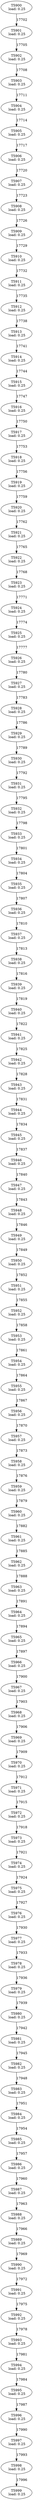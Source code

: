 digraph taskgraph {
	T5900 [label= "T5900\n load: 0.25"];
	T5901 [label= "T5901\n load: 0.25"];
	T5900 -> T5901[label=17702];
	T5902 [label= "T5902\n load: 0.25"];
	T5901 -> T5902[label=17705];
	T5903 [label= "T5903\n load: 0.25"];
	T5902 -> T5903[label=17708];
	T5904 [label= "T5904\n load: 0.25"];
	T5903 -> T5904[label=17711];
	T5905 [label= "T5905\n load: 0.25"];
	T5904 -> T5905[label=17714];
	T5906 [label= "T5906\n load: 0.25"];
	T5905 -> T5906[label=17717];
	T5907 [label= "T5907\n load: 0.25"];
	T5906 -> T5907[label=17720];
	T5908 [label= "T5908\n load: 0.25"];
	T5907 -> T5908[label=17723];
	T5909 [label= "T5909\n load: 0.25"];
	T5908 -> T5909[label=17726];
	T5910 [label= "T5910\n load: 0.25"];
	T5909 -> T5910[label=17729];
	T5911 [label= "T5911\n load: 0.25"];
	T5910 -> T5911[label=17732];
	T5912 [label= "T5912\n load: 0.25"];
	T5911 -> T5912[label=17735];
	T5913 [label= "T5913\n load: 0.25"];
	T5912 -> T5913[label=17738];
	T5914 [label= "T5914\n load: 0.25"];
	T5913 -> T5914[label=17741];
	T5915 [label= "T5915\n load: 0.25"];
	T5914 -> T5915[label=17744];
	T5916 [label= "T5916\n load: 0.25"];
	T5915 -> T5916[label=17747];
	T5917 [label= "T5917\n load: 0.25"];
	T5916 -> T5917[label=17750];
	T5918 [label= "T5918\n load: 0.25"];
	T5917 -> T5918[label=17753];
	T5919 [label= "T5919\n load: 0.25"];
	T5918 -> T5919[label=17756];
	T5920 [label= "T5920\n load: 0.25"];
	T5919 -> T5920[label=17759];
	T5921 [label= "T5921\n load: 0.25"];
	T5920 -> T5921[label=17762];
	T5922 [label= "T5922\n load: 0.25"];
	T5921 -> T5922[label=17765];
	T5923 [label= "T5923\n load: 0.25"];
	T5922 -> T5923[label=17768];
	T5924 [label= "T5924\n load: 0.25"];
	T5923 -> T5924[label=17771];
	T5925 [label= "T5925\n load: 0.25"];
	T5924 -> T5925[label=17774];
	T5926 [label= "T5926\n load: 0.25"];
	T5925 -> T5926[label=17777];
	T5927 [label= "T5927\n load: 0.25"];
	T5926 -> T5927[label=17780];
	T5928 [label= "T5928\n load: 0.25"];
	T5927 -> T5928[label=17783];
	T5929 [label= "T5929\n load: 0.25"];
	T5928 -> T5929[label=17786];
	T5930 [label= "T5930\n load: 0.25"];
	T5929 -> T5930[label=17789];
	T5931 [label= "T5931\n load: 0.25"];
	T5930 -> T5931[label=17792];
	T5932 [label= "T5932\n load: 0.25"];
	T5931 -> T5932[label=17795];
	T5933 [label= "T5933\n load: 0.25"];
	T5932 -> T5933[label=17798];
	T5934 [label= "T5934\n load: 0.25"];
	T5933 -> T5934[label=17801];
	T5935 [label= "T5935\n load: 0.25"];
	T5934 -> T5935[label=17804];
	T5936 [label= "T5936\n load: 0.25"];
	T5935 -> T5936[label=17807];
	T5937 [label= "T5937\n load: 0.25"];
	T5936 -> T5937[label=17810];
	T5938 [label= "T5938\n load: 0.25"];
	T5937 -> T5938[label=17813];
	T5939 [label= "T5939\n load: 0.25"];
	T5938 -> T5939[label=17816];
	T5940 [label= "T5940\n load: 0.25"];
	T5939 -> T5940[label=17819];
	T5941 [label= "T5941\n load: 0.25"];
	T5940 -> T5941[label=17822];
	T5942 [label= "T5942\n load: 0.25"];
	T5941 -> T5942[label=17825];
	T5943 [label= "T5943\n load: 0.25"];
	T5942 -> T5943[label=17828];
	T5944 [label= "T5944\n load: 0.25"];
	T5943 -> T5944[label=17831];
	T5945 [label= "T5945\n load: 0.25"];
	T5944 -> T5945[label=17834];
	T5946 [label= "T5946\n load: 0.25"];
	T5945 -> T5946[label=17837];
	T5947 [label= "T5947\n load: 0.25"];
	T5946 -> T5947[label=17840];
	T5948 [label= "T5948\n load: 0.25"];
	T5947 -> T5948[label=17843];
	T5949 [label= "T5949\n load: 0.25"];
	T5948 -> T5949[label=17846];
	T5950 [label= "T5950\n load: 0.25"];
	T5949 -> T5950[label=17849];
	T5951 [label= "T5951\n load: 0.25"];
	T5950 -> T5951[label=17852];
	T5952 [label= "T5952\n load: 0.25"];
	T5951 -> T5952[label=17855];
	T5953 [label= "T5953\n load: 0.25"];
	T5952 -> T5953[label=17858];
	T5954 [label= "T5954\n load: 0.25"];
	T5953 -> T5954[label=17861];
	T5955 [label= "T5955\n load: 0.25"];
	T5954 -> T5955[label=17864];
	T5956 [label= "T5956\n load: 0.25"];
	T5955 -> T5956[label=17867];
	T5957 [label= "T5957\n load: 0.25"];
	T5956 -> T5957[label=17870];
	T5958 [label= "T5958\n load: 0.25"];
	T5957 -> T5958[label=17873];
	T5959 [label= "T5959\n load: 0.25"];
	T5958 -> T5959[label=17876];
	T5960 [label= "T5960\n load: 0.25"];
	T5959 -> T5960[label=17879];
	T5961 [label= "T5961\n load: 0.25"];
	T5960 -> T5961[label=17882];
	T5962 [label= "T5962\n load: 0.25"];
	T5961 -> T5962[label=17885];
	T5963 [label= "T5963\n load: 0.25"];
	T5962 -> T5963[label=17888];
	T5964 [label= "T5964\n load: 0.25"];
	T5963 -> T5964[label=17891];
	T5965 [label= "T5965\n load: 0.25"];
	T5964 -> T5965[label=17894];
	T5966 [label= "T5966\n load: 0.25"];
	T5965 -> T5966[label=17897];
	T5967 [label= "T5967\n load: 0.25"];
	T5966 -> T5967[label=17900];
	T5968 [label= "T5968\n load: 0.25"];
	T5967 -> T5968[label=17903];
	T5969 [label= "T5969\n load: 0.25"];
	T5968 -> T5969[label=17906];
	T5970 [label= "T5970\n load: 0.25"];
	T5969 -> T5970[label=17909];
	T5971 [label= "T5971\n load: 0.25"];
	T5970 -> T5971[label=17912];
	T5972 [label= "T5972\n load: 0.25"];
	T5971 -> T5972[label=17915];
	T5973 [label= "T5973\n load: 0.25"];
	T5972 -> T5973[label=17918];
	T5974 [label= "T5974\n load: 0.25"];
	T5973 -> T5974[label=17921];
	T5975 [label= "T5975\n load: 0.25"];
	T5974 -> T5975[label=17924];
	T5976 [label= "T5976\n load: 0.25"];
	T5975 -> T5976[label=17927];
	T5977 [label= "T5977\n load: 0.25"];
	T5976 -> T5977[label=17930];
	T5978 [label= "T5978\n load: 0.25"];
	T5977 -> T5978[label=17933];
	T5979 [label= "T5979\n load: 0.25"];
	T5978 -> T5979[label=17936];
	T5980 [label= "T5980\n load: 0.25"];
	T5979 -> T5980[label=17939];
	T5981 [label= "T5981\n load: 0.25"];
	T5980 -> T5981[label=17942];
	T5982 [label= "T5982\n load: 0.25"];
	T5981 -> T5982[label=17945];
	T5983 [label= "T5983\n load: 0.25"];
	T5982 -> T5983[label=17948];
	T5984 [label= "T5984\n load: 0.25"];
	T5983 -> T5984[label=17951];
	T5985 [label= "T5985\n load: 0.25"];
	T5984 -> T5985[label=17954];
	T5986 [label= "T5986\n load: 0.25"];
	T5985 -> T5986[label=17957];
	T5987 [label= "T5987\n load: 0.25"];
	T5986 -> T5987[label=17960];
	T5988 [label= "T5988\n load: 0.25"];
	T5987 -> T5988[label=17963];
	T5989 [label= "T5989\n load: 0.25"];
	T5988 -> T5989[label=17966];
	T5990 [label= "T5990\n load: 0.25"];
	T5989 -> T5990[label=17969];
	T5991 [label= "T5991\n load: 0.25"];
	T5990 -> T5991[label=17972];
	T5992 [label= "T5992\n load: 0.25"];
	T5991 -> T5992[label=17975];
	T5993 [label= "T5993\n load: 0.25"];
	T5992 -> T5993[label=17978];
	T5994 [label= "T5994\n load: 0.25"];
	T5993 -> T5994[label=17981];
	T5995 [label= "T5995\n load: 0.25"];
	T5994 -> T5995[label=17984];
	T5996 [label= "T5996\n load: 0.25"];
	T5995 -> T5996[label=17987];
	T5997 [label= "T5997\n load: 0.25"];
	T5996 -> T5997[label=17990];
	T5998 [label= "T5998\n load: 0.25"];
	T5997 -> T5998[label=17993];
	T5999 [label= "T5999\n load: 0.25"];
	T5998 -> T5999[label=17996];
}